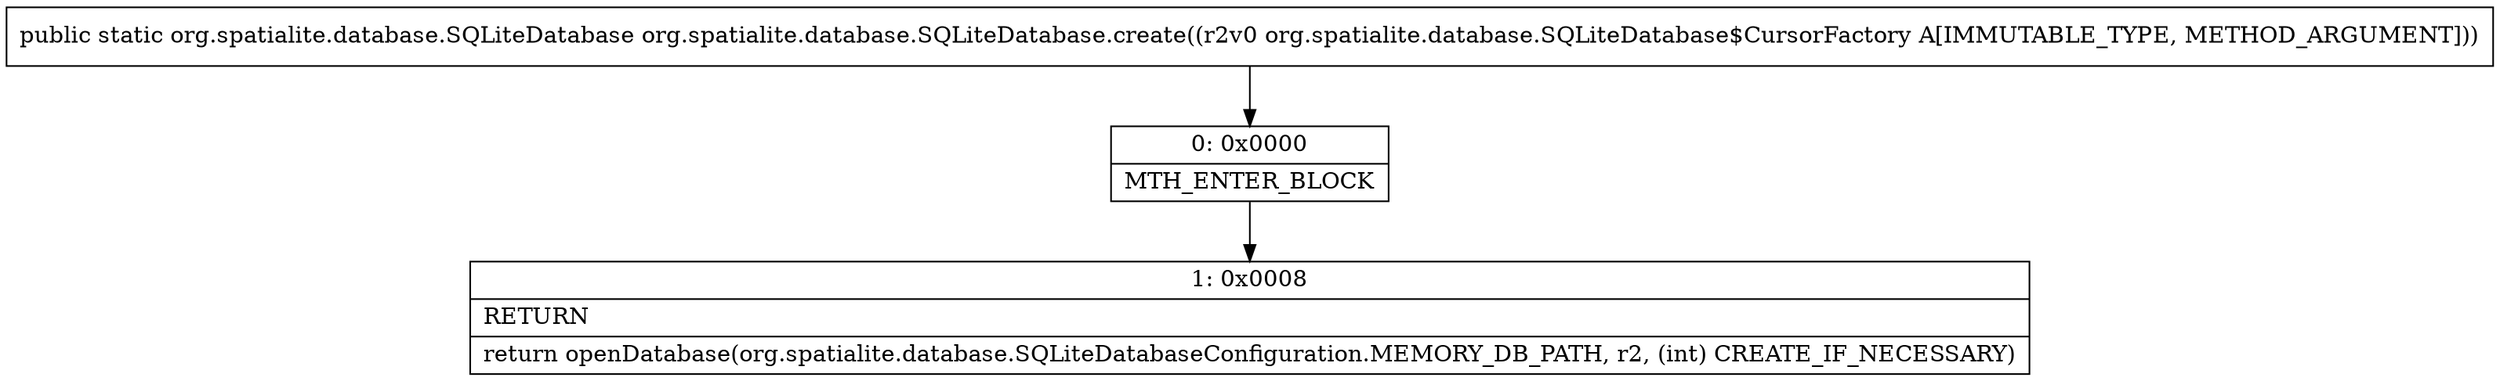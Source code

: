 digraph "CFG fororg.spatialite.database.SQLiteDatabase.create(Lorg\/spatialite\/database\/SQLiteDatabase$CursorFactory;)Lorg\/spatialite\/database\/SQLiteDatabase;" {
Node_0 [shape=record,label="{0\:\ 0x0000|MTH_ENTER_BLOCK\l}"];
Node_1 [shape=record,label="{1\:\ 0x0008|RETURN\l|return openDatabase(org.spatialite.database.SQLiteDatabaseConfiguration.MEMORY_DB_PATH, r2, (int) CREATE_IF_NECESSARY)\l}"];
MethodNode[shape=record,label="{public static org.spatialite.database.SQLiteDatabase org.spatialite.database.SQLiteDatabase.create((r2v0 org.spatialite.database.SQLiteDatabase$CursorFactory A[IMMUTABLE_TYPE, METHOD_ARGUMENT])) }"];
MethodNode -> Node_0;
Node_0 -> Node_1;
}

